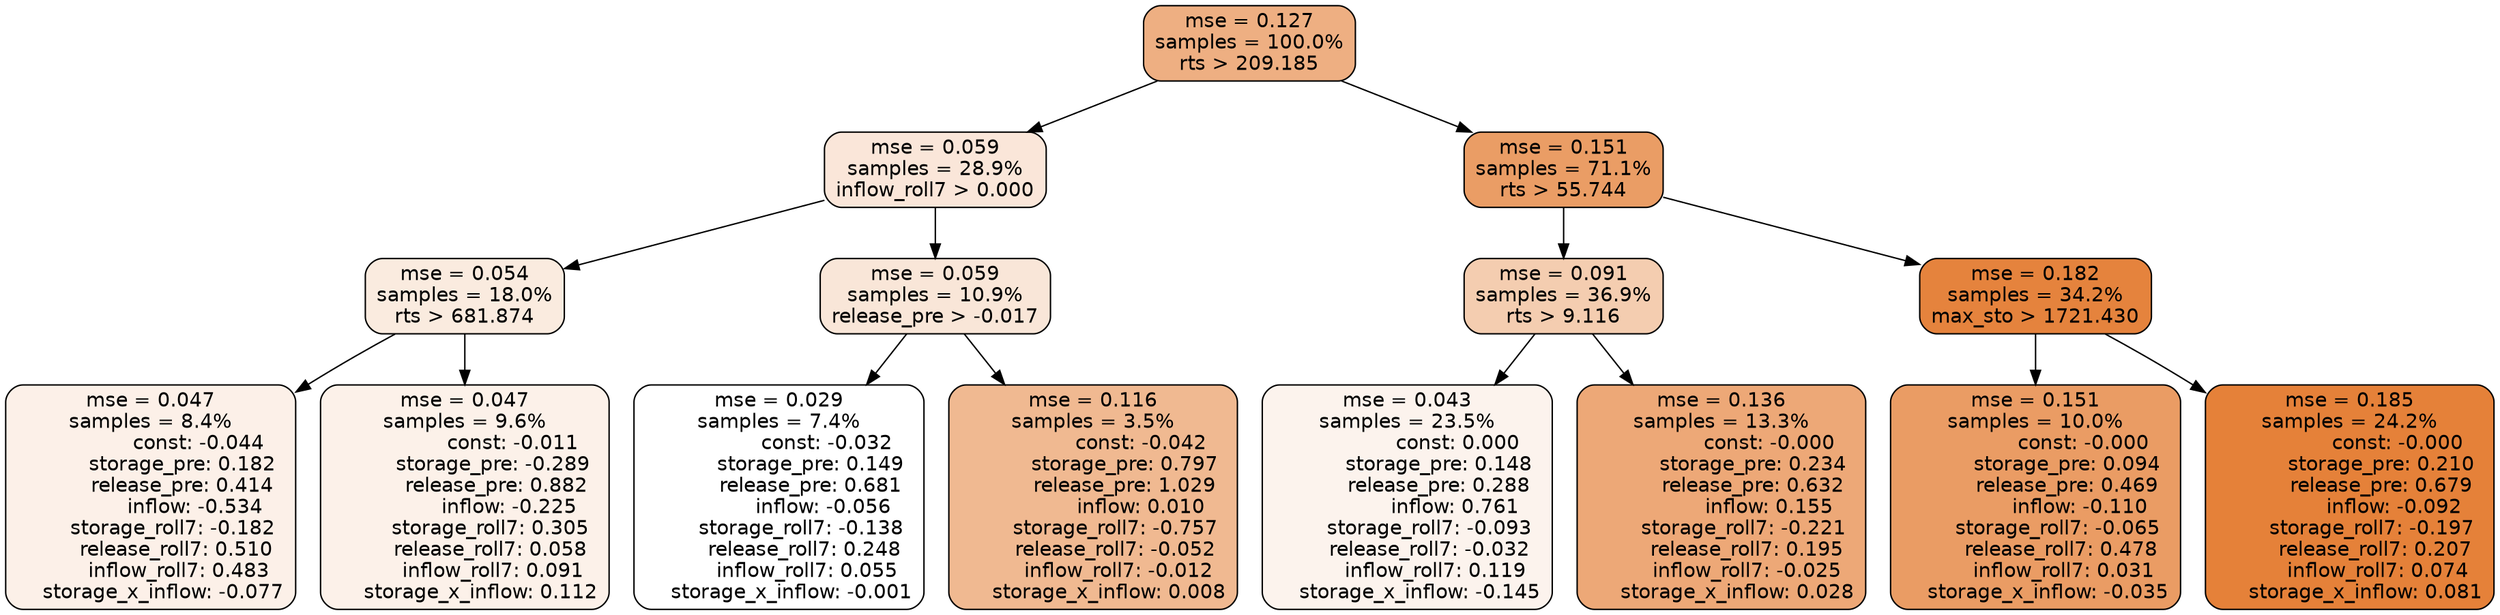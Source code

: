 digraph tree {
node [shape=rectangle, style="filled, rounded", color="black", fontname=helvetica] ;
edge [fontname=helvetica] ;
	"0" [label="mse = 0.127
samples = 100.0%
rts > 209.185", fillcolor="#eeaf82"]
	"8" [label="mse = 0.059
samples = 28.9%
inflow_roll7 > 0.000", fillcolor="#fae6d9"]
	"1" [label="mse = 0.151
samples = 71.1%
rts > 55.744", fillcolor="#ea9d65"]
	"9" [label="mse = 0.054
samples = 18.0%
rts > 681.874", fillcolor="#faebdf"]
	"12" [label="mse = 0.059
samples = 10.9%
release_pre > -0.017", fillcolor="#f9e6d8"]
	"2" [label="mse = 0.091
samples = 36.9%
rts > 9.116", fillcolor="#f4cdb0"]
	"5" [label="mse = 0.182
samples = 34.2%
max_sto > 1721.430", fillcolor="#e5833d"]
	"10" [label="mse = 0.047
samples = 8.4%
               const: -0.044
          storage_pre: 0.182
          release_pre: 0.414
              inflow: -0.534
       storage_roll7: -0.182
        release_roll7: 0.510
         inflow_roll7: 0.483
    storage_x_inflow: -0.077", fillcolor="#fcf0e8"]
	"11" [label="mse = 0.047
samples = 9.6%
               const: -0.011
         storage_pre: -0.289
          release_pre: 0.882
              inflow: -0.225
        storage_roll7: 0.305
        release_roll7: 0.058
         inflow_roll7: 0.091
     storage_x_inflow: 0.112", fillcolor="#fcf1e9"]
	"13" [label="mse = 0.029
samples = 7.4%
               const: -0.032
          storage_pre: 0.149
          release_pre: 0.681
              inflow: -0.056
       storage_roll7: -0.138
        release_roll7: 0.248
         inflow_roll7: 0.055
    storage_x_inflow: -0.001", fillcolor="#ffffff"]
	"14" [label="mse = 0.116
samples = 3.5%
               const: -0.042
          storage_pre: 0.797
          release_pre: 1.029
               inflow: 0.010
       storage_roll7: -0.757
       release_roll7: -0.052
        inflow_roll7: -0.012
     storage_x_inflow: 0.008", fillcolor="#f0b991"]
	"3" [label="mse = 0.043
samples = 23.5%
                const: 0.000
          storage_pre: 0.148
          release_pre: 0.288
               inflow: 0.761
       storage_roll7: -0.093
       release_roll7: -0.032
         inflow_roll7: 0.119
    storage_x_inflow: -0.145", fillcolor="#fcf3ed"]
	"4" [label="mse = 0.136
samples = 13.3%
               const: -0.000
          storage_pre: 0.234
          release_pre: 0.632
               inflow: 0.155
       storage_roll7: -0.221
        release_roll7: 0.195
        inflow_roll7: -0.025
     storage_x_inflow: 0.028", fillcolor="#eda877"]
	"7" [label="mse = 0.151
samples = 10.0%
               const: -0.000
          storage_pre: 0.094
          release_pre: 0.469
              inflow: -0.110
       storage_roll7: -0.065
        release_roll7: 0.478
         inflow_roll7: 0.031
    storage_x_inflow: -0.035", fillcolor="#ea9c64"]
	"6" [label="mse = 0.185
samples = 24.2%
               const: -0.000
          storage_pre: 0.210
          release_pre: 0.679
              inflow: -0.092
       storage_roll7: -0.197
        release_roll7: 0.207
         inflow_roll7: 0.074
     storage_x_inflow: 0.081", fillcolor="#e58139"]

	"0" -> "1"
	"0" -> "8"
	"8" -> "9"
	"8" -> "12"
	"1" -> "2"
	"1" -> "5"
	"9" -> "10"
	"9" -> "11"
	"12" -> "13"
	"12" -> "14"
	"2" -> "3"
	"2" -> "4"
	"5" -> "6"
	"5" -> "7"
}